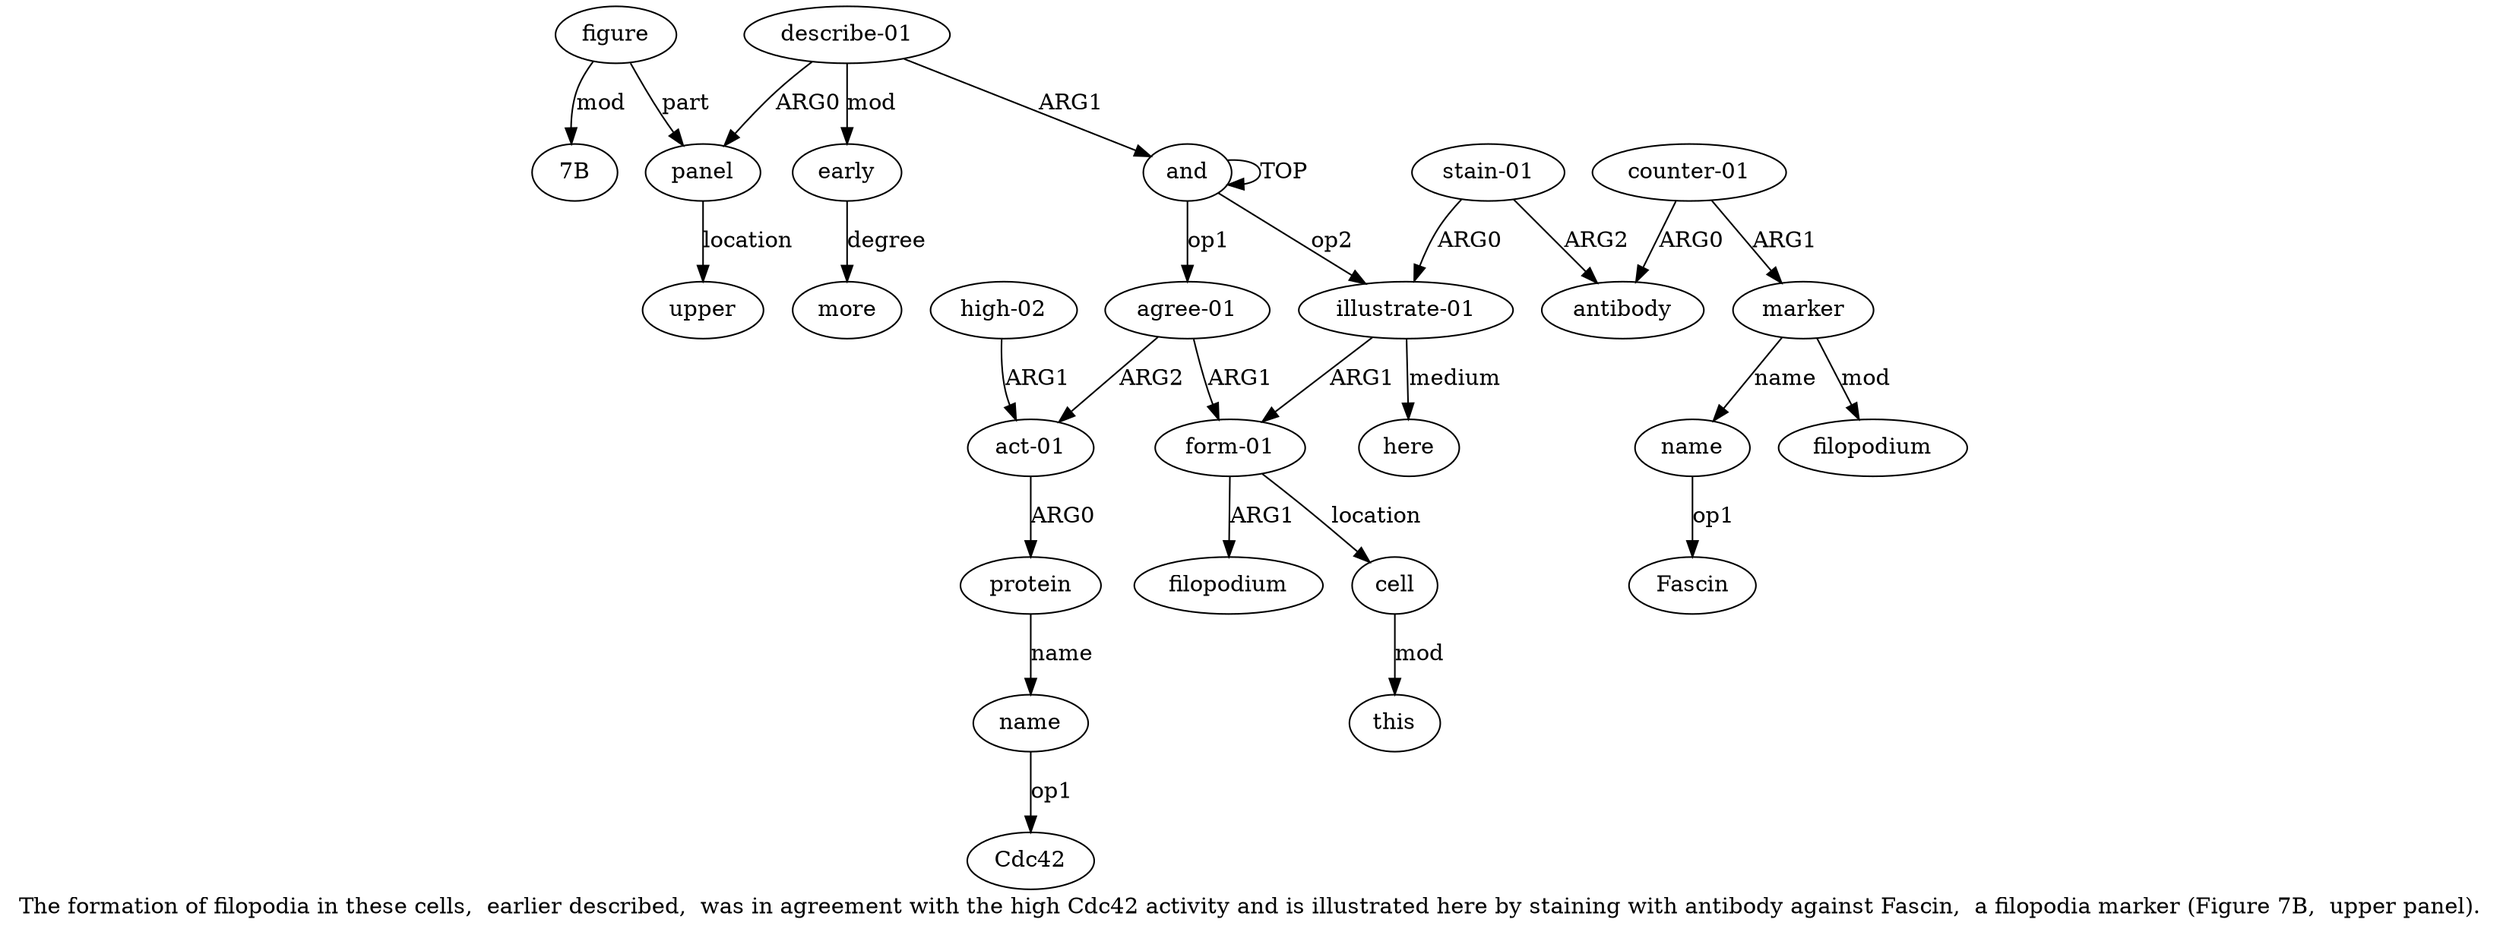 digraph  {
	graph [label="The formation of filopodia in these cells,  earlier described,  was in agreement with the high Cdc42 activity and is illustrated \
here by staining with antibody against Fascin,  a filopodia marker (Figure 7B,  upper panel)."];
	node [label="\N"];
	a20	 [color=black,
		gold_ind=20,
		gold_label=upper,
		label=upper,
		test_ind=20,
		test_label=upper];
	a21	 [color=black,
		gold_ind=21,
		gold_label=figure,
		label=figure,
		test_ind=21,
		test_label=figure];
	"a21 7B"	 [color=black,
		gold_ind=-1,
		gold_label="7B",
		label="7B",
		test_ind=-1,
		test_label="7B"];
	a21 -> "a21 7B" [key=0,
	color=black,
	gold_label=mod,
	label=mod,
	test_label=mod];
a19 [color=black,
	gold_ind=19,
	gold_label=panel,
	label=panel,
	test_ind=19,
	test_label=panel];
a21 -> a19 [key=0,
color=black,
gold_label=part,
label=part,
test_label=part];
a22 [color=black,
gold_ind=22,
gold_label=early,
label=early,
test_ind=22,
test_label=early];
a23 [color=black,
gold_ind=23,
gold_label=more,
label=more,
test_ind=23,
test_label=more];
a22 -> a23 [key=0,
color=black,
gold_label=degree,
label=degree,
test_label=degree];
"a8 Cdc42" [color=black,
gold_ind=-1,
gold_label=Cdc42,
label=Cdc42,
test_ind=-1,
test_label=Cdc42];
"a15 Fascin" [color=black,
gold_ind=-1,
gold_label=Fascin,
label=Fascin,
test_ind=-1,
test_label=Fascin];
a15 [color=black,
gold_ind=15,
gold_label=name,
label=name,
test_ind=15,
test_label=name];
a15 -> "a15 Fascin" [key=0,
color=black,
gold_label=op1,
label=op1,
test_label=op1];
a14 [color=black,
gold_ind=14,
gold_label=marker,
label=marker,
test_ind=14,
test_label=marker];
a14 -> a15 [key=0,
color=black,
gold_label=name,
label=name,
test_label=name];
a16 [color=black,
gold_ind=16,
gold_label=filopodium,
label=filopodium,
test_ind=16,
test_label=filopodium];
a14 -> a16 [key=0,
color=black,
gold_label=mod,
label=mod,
test_label=mod];
a17 [color=black,
gold_ind=17,
gold_label=here,
label=here,
test_ind=17,
test_label=here];
a11 [color=black,
gold_ind=11,
gold_label="stain-01",
label="stain-01",
test_ind=11,
test_label="stain-01"];
a10 [color=black,
gold_ind=10,
gold_label="illustrate-01",
label="illustrate-01",
test_ind=10,
test_label="illustrate-01"];
a11 -> a10 [key=0,
color=black,
gold_label=ARG0,
label=ARG0,
test_label=ARG0];
a12 [color=black,
gold_ind=12,
gold_label=antibody,
label=antibody,
test_ind=12,
test_label=antibody];
a11 -> a12 [key=0,
color=black,
gold_label=ARG2,
label=ARG2,
test_label=ARG2];
a10 -> a17 [key=0,
color=black,
gold_label=medium,
label=medium,
test_label=medium];
a2 [color=black,
gold_ind=2,
gold_label="form-01",
label="form-01",
test_ind=2,
test_label="form-01"];
a10 -> a2 [key=0,
color=black,
gold_label=ARG1,
label=ARG1,
test_label=ARG1];
a13 [color=black,
gold_ind=13,
gold_label="counter-01",
label="counter-01",
test_ind=13,
test_label="counter-01"];
a13 -> a14 [key=0,
color=black,
gold_label=ARG1,
label=ARG1,
test_label=ARG1];
a13 -> a12 [key=0,
color=black,
gold_label=ARG0,
label=ARG0,
test_label=ARG0];
a19 -> a20 [key=0,
color=black,
gold_label=location,
label=location,
test_label=location];
a18 [color=black,
gold_ind=18,
gold_label="describe-01",
label="describe-01",
test_ind=18,
test_label="describe-01"];
a18 -> a22 [key=0,
color=black,
gold_label=mod,
label=mod,
test_label=mod];
a18 -> a19 [key=0,
color=black,
gold_label=ARG0,
label=ARG0,
test_label=ARG0];
a0 [color=black,
gold_ind=0,
gold_label=and,
label=and,
test_ind=0,
test_label=and];
a18 -> a0 [key=0,
color=black,
gold_label=ARG1,
label=ARG1,
test_label=ARG1];
a1 [color=black,
gold_ind=1,
gold_label="agree-01",
label="agree-01",
test_ind=1,
test_label="agree-01"];
a1 -> a2 [key=0,
color=black,
gold_label=ARG1,
label=ARG1,
test_label=ARG1];
a6 [color=black,
gold_ind=6,
gold_label="act-01",
label="act-01",
test_ind=6,
test_label="act-01"];
a1 -> a6 [key=0,
color=black,
gold_label=ARG2,
label=ARG2,
test_label=ARG2];
a0 -> a10 [key=0,
color=black,
gold_label=op2,
label=op2,
test_label=op2];
a0 -> a1 [key=0,
color=black,
gold_label=op1,
label=op1,
test_label=op1];
a0 -> a0 [key=0,
color=black,
gold_label=TOP,
label=TOP,
test_label=TOP];
a3 [color=black,
gold_ind=3,
gold_label=filopodium,
label=filopodium,
test_ind=3,
test_label=filopodium];
a2 -> a3 [key=0,
color=black,
gold_label=ARG1,
label=ARG1,
test_label=ARG1];
a4 [color=black,
gold_ind=4,
gold_label=cell,
label=cell,
test_ind=4,
test_label=cell];
a2 -> a4 [key=0,
color=black,
gold_label=location,
label=location,
test_label=location];
a5 [color=black,
gold_ind=5,
gold_label=this,
label=this,
test_ind=5,
test_label=this];
a4 -> a5 [key=0,
color=black,
gold_label=mod,
label=mod,
test_label=mod];
a7 [color=black,
gold_ind=7,
gold_label=protein,
label=protein,
test_ind=7,
test_label=protein];
a8 [color=black,
gold_ind=8,
gold_label=name,
label=name,
test_ind=8,
test_label=name];
a7 -> a8 [key=0,
color=black,
gold_label=name,
label=name,
test_label=name];
a6 -> a7 [key=0,
color=black,
gold_label=ARG0,
label=ARG0,
test_label=ARG0];
a9 [color=black,
gold_ind=9,
gold_label="high-02",
label="high-02",
test_ind=9,
test_label="high-02"];
a9 -> a6 [key=0,
color=black,
gold_label=ARG1,
label=ARG1,
test_label=ARG1];
a8 -> "a8 Cdc42" [key=0,
color=black,
gold_label=op1,
label=op1,
test_label=op1];
}
